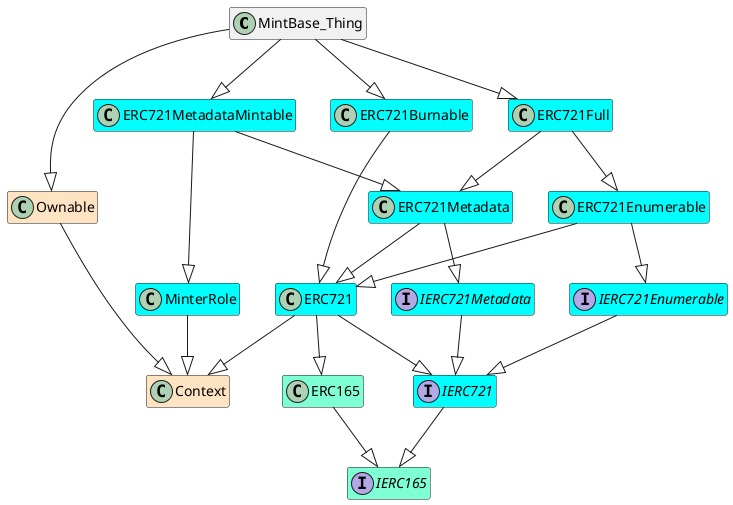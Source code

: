 @startuml
'https://plantuml.com/class-diagram

hide empty members

class MintBase_Thing

class Ownable #bisque
class Context #bisque

class ERC721 #aqua
class ERC721Full #aqua
class ERC721Metadata #aqua
class ERC721MetadataMintable #aqua
class ERC721Burnable #aqua
class ERC721Enumerable #aqua
class MinterRole #aqua
class ERC165 #aquamarine
class ERC721 #aqua

interface IERC721Metadata #aqua
interface IERC721 #aqua
interface IERC721Enumerable #aqua

interface IERC165 #aquamarine


Ownable --|> Context
ERC721 --|> Context
' ERC721Burnable --|> Context
' ERC721Metadata --|> Context
'ERC721Enumerable --|>  Context

MinterRole  --|> Context

ERC721Burnable --|> ERC721
' ERC721MetadataMintable --|> ERC721
' ERC721Full  --|> ERC721
ERC721Metadata --|> ERC721
ERC721Enumerable --|>  ERC721

ERC721MetadataMintable --|> ERC721Metadata
ERC721Full --|> ERC721Metadata

ERC721Full --|> ERC721Enumerable

ERC721MetadataMintable --|> MinterRole

' ERC721Metadata --|> ERC165
ERC721 --|> ERC165
' ERC721Enumerable --|>  ERC165



ERC721Metadata --|> IERC721Metadata

ERC721 --|> IERC721
IERC721Metadata --|>  IERC721
IERC721Enumerable --|> IERC721

ERC721Enumerable --|>  IERC721Enumerable



IERC721 --|> IERC165

ERC165 --|> IERC165

MintBase_Thing --|> Ownable
MintBase_Thing  --|> ERC721Full
MintBase_Thing  --|> ERC721MetadataMintable
MintBase_Thing  --|> ERC721Burnable

@enduml